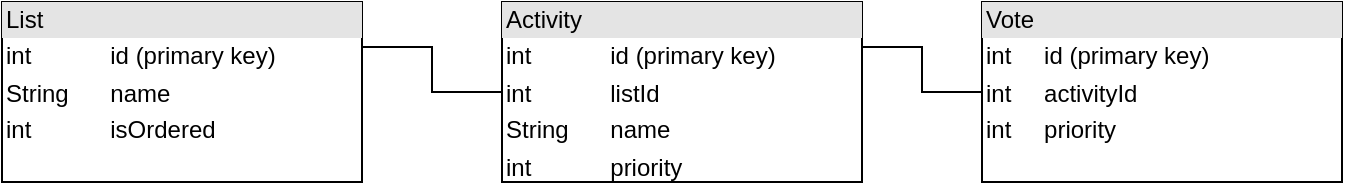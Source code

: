 <mxfile version="26.0.15">
  <diagram name="Page-1" id="efa7a0a1-bf9b-a30e-e6df-94a7791c09e9">
    <mxGraphModel dx="1195" dy="643" grid="1" gridSize="10" guides="1" tooltips="1" connect="1" arrows="1" fold="1" page="1" pageScale="1" pageWidth="826" pageHeight="1169" background="none" math="0" shadow="0">
      <root>
        <mxCell id="0" />
        <mxCell id="1" parent="0" />
        <mxCell id="Ek_TrG9yNpMl55jNGX6i-116" value="&lt;div style=&quot;box-sizing: border-box; width: 100%; background: rgb(228, 228, 228); padding: 2px;&quot;&gt;List&lt;/div&gt;&lt;table style=&quot;width:100%;font-size:1em;&quot; cellpadding=&quot;2&quot; cellspacing=&quot;0&quot;&gt;&lt;tbody&gt;&lt;tr&gt;&lt;td&gt;int&lt;/td&gt;&lt;td&gt;id (primary key)&lt;/td&gt;&lt;/tr&gt;&lt;tr&gt;&lt;td&gt;String&lt;/td&gt;&lt;td&gt;name&lt;/td&gt;&lt;/tr&gt;&lt;tr&gt;&lt;td&gt;int&lt;/td&gt;&lt;td&gt;isOrdered&lt;/td&gt;&lt;/tr&gt;&lt;/tbody&gt;&lt;/table&gt;" style="verticalAlign=top;align=left;overflow=fill;html=1;whiteSpace=wrap;" vertex="1" parent="1">
          <mxGeometry x="40" y="40" width="180" height="90" as="geometry" />
        </mxCell>
        <mxCell id="Ek_TrG9yNpMl55jNGX6i-125" style="edgeStyle=orthogonalEdgeStyle;rounded=0;orthogonalLoop=1;jettySize=auto;html=1;exitX=0;exitY=0.5;exitDx=0;exitDy=0;entryX=1;entryY=0.25;entryDx=0;entryDy=0;endArrow=none;startFill=0;" edge="1" parent="1" source="Ek_TrG9yNpMl55jNGX6i-117" target="Ek_TrG9yNpMl55jNGX6i-116">
          <mxGeometry relative="1" as="geometry" />
        </mxCell>
        <mxCell id="Ek_TrG9yNpMl55jNGX6i-117" value="&lt;div style=&quot;box-sizing: border-box; width: 100%; background: rgb(228, 228, 228); padding: 2px;&quot;&gt;Activity&lt;/div&gt;&lt;table style=&quot;width:100%;font-size:1em;&quot; cellpadding=&quot;2&quot; cellspacing=&quot;0&quot;&gt;&lt;tbody&gt;&lt;tr&gt;&lt;td&gt;int&lt;/td&gt;&lt;td&gt;id (primary key)&lt;/td&gt;&lt;/tr&gt;&lt;tr&gt;&lt;td&gt;int&lt;/td&gt;&lt;td&gt;listId&lt;/td&gt;&lt;/tr&gt;&lt;tr&gt;&lt;td&gt;String&lt;/td&gt;&lt;td&gt;name&lt;/td&gt;&lt;/tr&gt;&lt;tr&gt;&lt;td&gt;int&lt;/td&gt;&lt;td&gt;priority&lt;/td&gt;&lt;/tr&gt;&lt;tr&gt;&lt;td&gt;&lt;br&gt;&lt;/td&gt;&lt;td&gt;&lt;br&gt;&lt;/td&gt;&lt;/tr&gt;&lt;tr&gt;&lt;td&gt;&lt;br&gt;&lt;/td&gt;&lt;td&gt;&lt;br&gt;&lt;/td&gt;&lt;/tr&gt;&lt;/tbody&gt;&lt;/table&gt;" style="verticalAlign=top;align=left;overflow=fill;html=1;whiteSpace=wrap;" vertex="1" parent="1">
          <mxGeometry x="290" y="40" width="180" height="90" as="geometry" />
        </mxCell>
        <mxCell id="Ek_TrG9yNpMl55jNGX6i-123" style="edgeStyle=orthogonalEdgeStyle;rounded=0;orthogonalLoop=1;jettySize=auto;html=1;exitX=0;exitY=0.5;exitDx=0;exitDy=0;entryX=1;entryY=0.25;entryDx=0;entryDy=0;endArrow=none;startFill=0;" edge="1" parent="1" source="Ek_TrG9yNpMl55jNGX6i-119" target="Ek_TrG9yNpMl55jNGX6i-117">
          <mxGeometry relative="1" as="geometry" />
        </mxCell>
        <mxCell id="Ek_TrG9yNpMl55jNGX6i-119" value="&lt;div style=&quot;box-sizing: border-box; width: 100%; background: rgb(228, 228, 228); padding: 2px;&quot;&gt;Vote&lt;/div&gt;&lt;table style=&quot;width:100%;font-size:1em;&quot; cellpadding=&quot;2&quot; cellspacing=&quot;0&quot;&gt;&lt;tbody&gt;&lt;tr&gt;&lt;td&gt;int&lt;/td&gt;&lt;td&gt;id (primary key)&lt;/td&gt;&lt;/tr&gt;&lt;tr&gt;&lt;td&gt;int&lt;/td&gt;&lt;td&gt;activityId&lt;/td&gt;&lt;/tr&gt;&lt;tr&gt;&lt;td&gt;int&lt;/td&gt;&lt;td&gt;priority&lt;/td&gt;&lt;/tr&gt;&lt;/tbody&gt;&lt;/table&gt;" style="verticalAlign=top;align=left;overflow=fill;html=1;whiteSpace=wrap;" vertex="1" parent="1">
          <mxGeometry x="530" y="40" width="180" height="90" as="geometry" />
        </mxCell>
      </root>
    </mxGraphModel>
  </diagram>
</mxfile>
